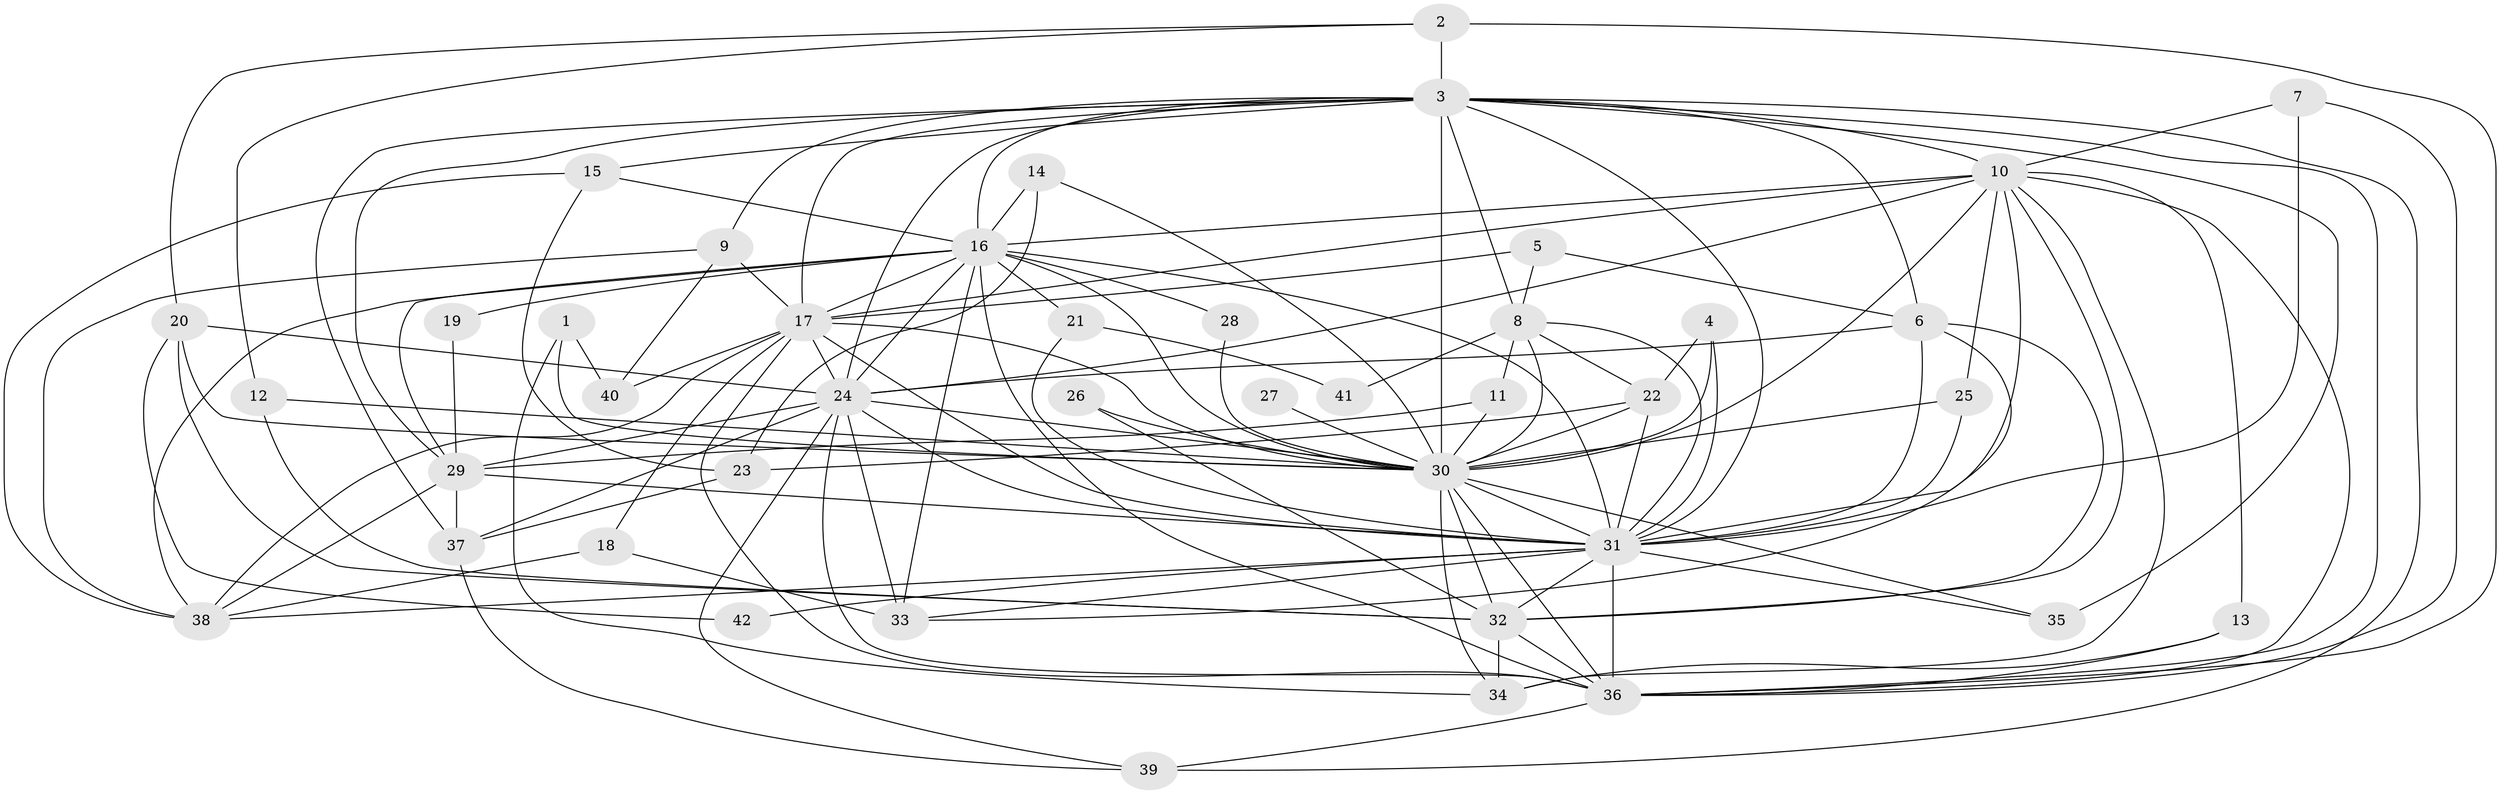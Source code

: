 // original degree distribution, {19: 0.019417475728155338, 21: 0.009708737864077669, 13: 0.009708737864077669, 30: 0.019417475728155338, 17: 0.009708737864077669, 10: 0.009708737864077669, 22: 0.009708737864077669, 16: 0.009708737864077669, 3: 0.20388349514563106, 8: 0.02912621359223301, 4: 0.08737864077669903, 5: 0.05825242718446602, 6: 0.009708737864077669, 2: 0.5145631067961165}
// Generated by graph-tools (version 1.1) at 2025/36/03/04/25 23:36:22]
// undirected, 42 vertices, 127 edges
graph export_dot {
  node [color=gray90,style=filled];
  1;
  2;
  3;
  4;
  5;
  6;
  7;
  8;
  9;
  10;
  11;
  12;
  13;
  14;
  15;
  16;
  17;
  18;
  19;
  20;
  21;
  22;
  23;
  24;
  25;
  26;
  27;
  28;
  29;
  30;
  31;
  32;
  33;
  34;
  35;
  36;
  37;
  38;
  39;
  40;
  41;
  42;
  1 -- 30 [weight=1.0];
  1 -- 34 [weight=1.0];
  1 -- 40 [weight=1.0];
  2 -- 3 [weight=2.0];
  2 -- 12 [weight=1.0];
  2 -- 20 [weight=1.0];
  2 -- 36 [weight=1.0];
  3 -- 6 [weight=1.0];
  3 -- 8 [weight=2.0];
  3 -- 9 [weight=1.0];
  3 -- 10 [weight=4.0];
  3 -- 15 [weight=1.0];
  3 -- 16 [weight=4.0];
  3 -- 17 [weight=3.0];
  3 -- 24 [weight=3.0];
  3 -- 29 [weight=1.0];
  3 -- 30 [weight=4.0];
  3 -- 31 [weight=4.0];
  3 -- 35 [weight=2.0];
  3 -- 36 [weight=3.0];
  3 -- 37 [weight=1.0];
  3 -- 39 [weight=1.0];
  4 -- 22 [weight=1.0];
  4 -- 30 [weight=1.0];
  4 -- 31 [weight=1.0];
  5 -- 6 [weight=1.0];
  5 -- 8 [weight=1.0];
  5 -- 17 [weight=1.0];
  6 -- 24 [weight=1.0];
  6 -- 31 [weight=1.0];
  6 -- 32 [weight=1.0];
  6 -- 33 [weight=1.0];
  7 -- 10 [weight=1.0];
  7 -- 31 [weight=1.0];
  7 -- 36 [weight=1.0];
  8 -- 11 [weight=1.0];
  8 -- 22 [weight=1.0];
  8 -- 30 [weight=1.0];
  8 -- 31 [weight=1.0];
  8 -- 41 [weight=1.0];
  9 -- 17 [weight=1.0];
  9 -- 38 [weight=1.0];
  9 -- 40 [weight=1.0];
  10 -- 13 [weight=1.0];
  10 -- 16 [weight=1.0];
  10 -- 17 [weight=1.0];
  10 -- 24 [weight=1.0];
  10 -- 25 [weight=1.0];
  10 -- 30 [weight=1.0];
  10 -- 31 [weight=1.0];
  10 -- 32 [weight=1.0];
  10 -- 34 [weight=1.0];
  10 -- 36 [weight=2.0];
  11 -- 29 [weight=1.0];
  11 -- 30 [weight=1.0];
  12 -- 30 [weight=2.0];
  12 -- 32 [weight=1.0];
  13 -- 34 [weight=1.0];
  13 -- 36 [weight=1.0];
  14 -- 16 [weight=1.0];
  14 -- 23 [weight=1.0];
  14 -- 30 [weight=1.0];
  15 -- 16 [weight=1.0];
  15 -- 23 [weight=1.0];
  15 -- 38 [weight=1.0];
  16 -- 17 [weight=2.0];
  16 -- 19 [weight=2.0];
  16 -- 21 [weight=3.0];
  16 -- 24 [weight=1.0];
  16 -- 28 [weight=1.0];
  16 -- 29 [weight=1.0];
  16 -- 30 [weight=1.0];
  16 -- 31 [weight=2.0];
  16 -- 33 [weight=1.0];
  16 -- 36 [weight=1.0];
  16 -- 38 [weight=1.0];
  17 -- 18 [weight=1.0];
  17 -- 24 [weight=2.0];
  17 -- 30 [weight=1.0];
  17 -- 31 [weight=4.0];
  17 -- 36 [weight=1.0];
  17 -- 38 [weight=1.0];
  17 -- 40 [weight=1.0];
  18 -- 33 [weight=1.0];
  18 -- 38 [weight=1.0];
  19 -- 29 [weight=1.0];
  20 -- 24 [weight=2.0];
  20 -- 30 [weight=1.0];
  20 -- 32 [weight=1.0];
  20 -- 42 [weight=1.0];
  21 -- 31 [weight=1.0];
  21 -- 41 [weight=1.0];
  22 -- 23 [weight=1.0];
  22 -- 30 [weight=1.0];
  22 -- 31 [weight=1.0];
  23 -- 37 [weight=1.0];
  24 -- 29 [weight=2.0];
  24 -- 30 [weight=2.0];
  24 -- 31 [weight=1.0];
  24 -- 33 [weight=1.0];
  24 -- 36 [weight=1.0];
  24 -- 37 [weight=1.0];
  24 -- 39 [weight=1.0];
  25 -- 30 [weight=1.0];
  25 -- 31 [weight=1.0];
  26 -- 30 [weight=2.0];
  26 -- 32 [weight=1.0];
  27 -- 30 [weight=1.0];
  28 -- 30 [weight=1.0];
  29 -- 31 [weight=1.0];
  29 -- 37 [weight=1.0];
  29 -- 38 [weight=1.0];
  30 -- 31 [weight=1.0];
  30 -- 32 [weight=1.0];
  30 -- 34 [weight=1.0];
  30 -- 35 [weight=1.0];
  30 -- 36 [weight=1.0];
  31 -- 32 [weight=1.0];
  31 -- 33 [weight=1.0];
  31 -- 35 [weight=1.0];
  31 -- 36 [weight=3.0];
  31 -- 38 [weight=2.0];
  31 -- 42 [weight=1.0];
  32 -- 34 [weight=1.0];
  32 -- 36 [weight=1.0];
  36 -- 39 [weight=1.0];
  37 -- 39 [weight=1.0];
}
